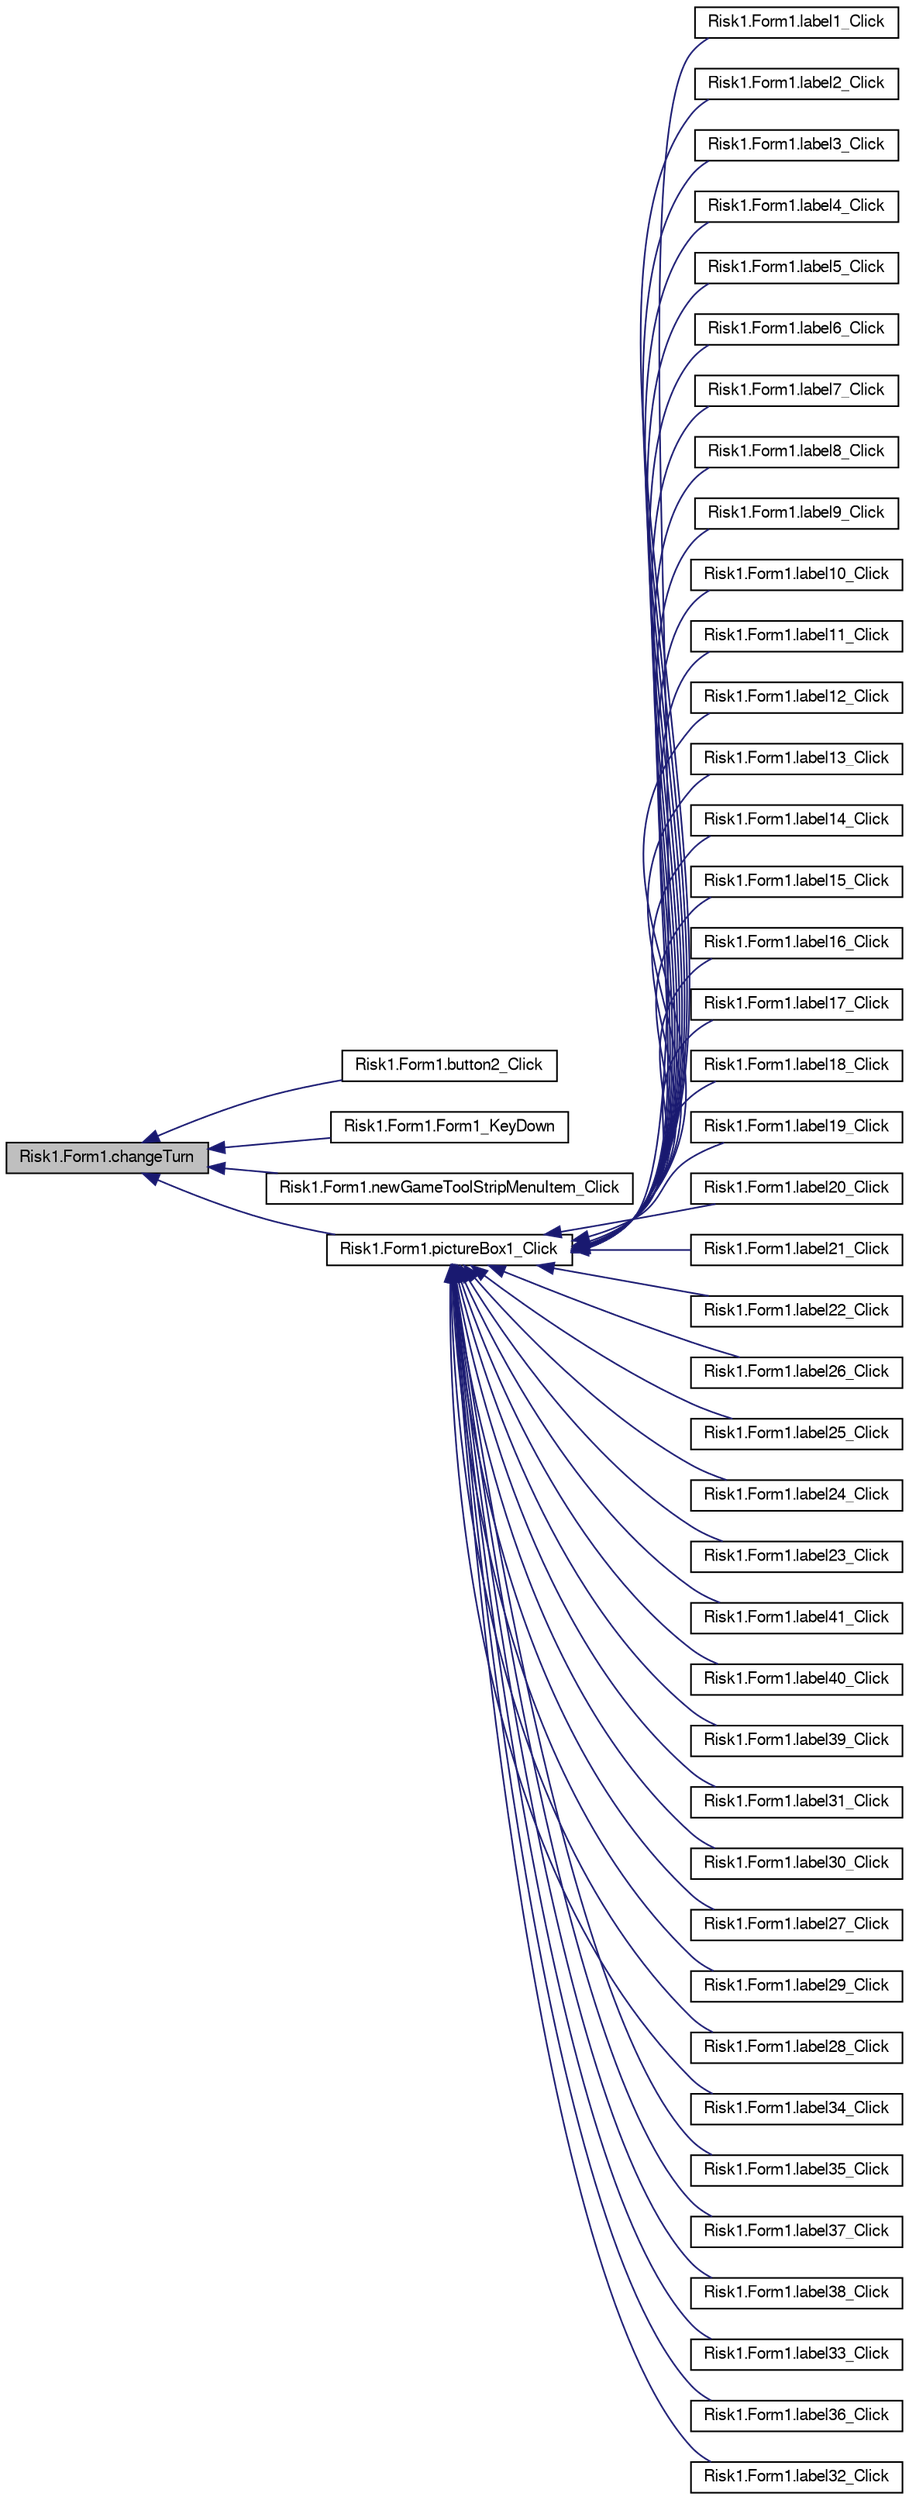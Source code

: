 digraph G
{
  bgcolor="transparent";
  edge [fontname="FreeSans",fontsize="10",labelfontname="FreeSans",labelfontsize="10"];
  node [fontname="FreeSans",fontsize="10",shape=record];
  rankdir="LR";
  Node1 [label="Risk1.Form1.changeTurn",height=0.2,width=0.4,color="black", fillcolor="grey75", style="filled" fontcolor="black"];
  Node1 -> Node2 [dir="back",color="midnightblue",fontsize="10",style="solid",fontname="FreeSans"];
  Node2 [label="Risk1.Form1.button2_Click",height=0.2,width=0.4,color="black",URL="$classRisk1_1_1Form1.html#a8f60a4061bbe11ace5f91ddf817ae165"];
  Node1 -> Node3 [dir="back",color="midnightblue",fontsize="10",style="solid",fontname="FreeSans"];
  Node3 [label="Risk1.Form1.Form1_KeyDown",height=0.2,width=0.4,color="black",URL="$classRisk1_1_1Form1.html#a0006073e9cd2c614444af8341e746251"];
  Node1 -> Node4 [dir="back",color="midnightblue",fontsize="10",style="solid",fontname="FreeSans"];
  Node4 [label="Risk1.Form1.newGameToolStripMenuItem_Click",height=0.2,width=0.4,color="black",URL="$classRisk1_1_1Form1.html#a33b0a37450d54eaf9cffa464044b6898"];
  Node1 -> Node5 [dir="back",color="midnightblue",fontsize="10",style="solid",fontname="FreeSans"];
  Node5 [label="Risk1.Form1.pictureBox1_Click",height=0.2,width=0.4,color="black",URL="$classRisk1_1_1Form1.html#aefee05c8e80333207f348827ebd415df"];
  Node5 -> Node6 [dir="back",color="midnightblue",fontsize="10",style="solid",fontname="FreeSans"];
  Node6 [label="Risk1.Form1.label1_Click",height=0.2,width=0.4,color="black",URL="$classRisk1_1_1Form1.html#ae73f7ccd82b88f7c3fdf50ddcf5688da"];
  Node5 -> Node7 [dir="back",color="midnightblue",fontsize="10",style="solid",fontname="FreeSans"];
  Node7 [label="Risk1.Form1.label2_Click",height=0.2,width=0.4,color="black",URL="$classRisk1_1_1Form1.html#ae82c1467328a1716c54815c1fb7d3939"];
  Node5 -> Node8 [dir="back",color="midnightblue",fontsize="10",style="solid",fontname="FreeSans"];
  Node8 [label="Risk1.Form1.label3_Click",height=0.2,width=0.4,color="black",URL="$classRisk1_1_1Form1.html#a20f3bcc7d2e272cf622df760ac2a9059"];
  Node5 -> Node9 [dir="back",color="midnightblue",fontsize="10",style="solid",fontname="FreeSans"];
  Node9 [label="Risk1.Form1.label4_Click",height=0.2,width=0.4,color="black",URL="$classRisk1_1_1Form1.html#ac3693dd82f27dce05709038c5339e78d"];
  Node5 -> Node10 [dir="back",color="midnightblue",fontsize="10",style="solid",fontname="FreeSans"];
  Node10 [label="Risk1.Form1.label5_Click",height=0.2,width=0.4,color="black",URL="$classRisk1_1_1Form1.html#a55b50088d0677c4b02fccc8e9d9b4bb0"];
  Node5 -> Node11 [dir="back",color="midnightblue",fontsize="10",style="solid",fontname="FreeSans"];
  Node11 [label="Risk1.Form1.label6_Click",height=0.2,width=0.4,color="black",URL="$classRisk1_1_1Form1.html#ad84a1a4be41f3a09c1028f0c8b20f9a5"];
  Node5 -> Node12 [dir="back",color="midnightblue",fontsize="10",style="solid",fontname="FreeSans"];
  Node12 [label="Risk1.Form1.label7_Click",height=0.2,width=0.4,color="black",URL="$classRisk1_1_1Form1.html#a49e079f4550e0c62b93c1165143dffe1"];
  Node5 -> Node13 [dir="back",color="midnightblue",fontsize="10",style="solid",fontname="FreeSans"];
  Node13 [label="Risk1.Form1.label8_Click",height=0.2,width=0.4,color="black",URL="$classRisk1_1_1Form1.html#a0807927097c01b8c41b3f3d10669a2cb"];
  Node5 -> Node14 [dir="back",color="midnightblue",fontsize="10",style="solid",fontname="FreeSans"];
  Node14 [label="Risk1.Form1.label9_Click",height=0.2,width=0.4,color="black",URL="$classRisk1_1_1Form1.html#aea07a9f4baca761d43c0d398cfdf40ba"];
  Node5 -> Node15 [dir="back",color="midnightblue",fontsize="10",style="solid",fontname="FreeSans"];
  Node15 [label="Risk1.Form1.label10_Click",height=0.2,width=0.4,color="black",URL="$classRisk1_1_1Form1.html#af62edd64b39c82d60e5e7934f509f4c0"];
  Node5 -> Node16 [dir="back",color="midnightblue",fontsize="10",style="solid",fontname="FreeSans"];
  Node16 [label="Risk1.Form1.label11_Click",height=0.2,width=0.4,color="black",URL="$classRisk1_1_1Form1.html#a3c51e0a20e26cb0118417934cfa56630"];
  Node5 -> Node17 [dir="back",color="midnightblue",fontsize="10",style="solid",fontname="FreeSans"];
  Node17 [label="Risk1.Form1.label12_Click",height=0.2,width=0.4,color="black",URL="$classRisk1_1_1Form1.html#ab8cdaa16812fb918505bbe2a02a652cd"];
  Node5 -> Node18 [dir="back",color="midnightblue",fontsize="10",style="solid",fontname="FreeSans"];
  Node18 [label="Risk1.Form1.label13_Click",height=0.2,width=0.4,color="black",URL="$classRisk1_1_1Form1.html#acad072588e96dcf515f80b5e9f774ac8"];
  Node5 -> Node19 [dir="back",color="midnightblue",fontsize="10",style="solid",fontname="FreeSans"];
  Node19 [label="Risk1.Form1.label14_Click",height=0.2,width=0.4,color="black",URL="$classRisk1_1_1Form1.html#a14fb1beb811e4742bba0678515f61654"];
  Node5 -> Node20 [dir="back",color="midnightblue",fontsize="10",style="solid",fontname="FreeSans"];
  Node20 [label="Risk1.Form1.label15_Click",height=0.2,width=0.4,color="black",URL="$classRisk1_1_1Form1.html#a8e59ec75e47220af2d4aeca5aa347b57"];
  Node5 -> Node21 [dir="back",color="midnightblue",fontsize="10",style="solid",fontname="FreeSans"];
  Node21 [label="Risk1.Form1.label16_Click",height=0.2,width=0.4,color="black",URL="$classRisk1_1_1Form1.html#a66ca6fc642eec49917dd1ab3672a3714"];
  Node5 -> Node22 [dir="back",color="midnightblue",fontsize="10",style="solid",fontname="FreeSans"];
  Node22 [label="Risk1.Form1.label17_Click",height=0.2,width=0.4,color="black",URL="$classRisk1_1_1Form1.html#a25429bb10992d4457d5f4ad2e60083d0"];
  Node5 -> Node23 [dir="back",color="midnightblue",fontsize="10",style="solid",fontname="FreeSans"];
  Node23 [label="Risk1.Form1.label18_Click",height=0.2,width=0.4,color="black",URL="$classRisk1_1_1Form1.html#a08b02c827fd1f992778ff1d11426d757"];
  Node5 -> Node24 [dir="back",color="midnightblue",fontsize="10",style="solid",fontname="FreeSans"];
  Node24 [label="Risk1.Form1.label19_Click",height=0.2,width=0.4,color="black",URL="$classRisk1_1_1Form1.html#a26f04a861dd60ef610793e25af49af53"];
  Node5 -> Node25 [dir="back",color="midnightblue",fontsize="10",style="solid",fontname="FreeSans"];
  Node25 [label="Risk1.Form1.label20_Click",height=0.2,width=0.4,color="black",URL="$classRisk1_1_1Form1.html#a22ace169bfaa5b48fe38c7fb757cecc3"];
  Node5 -> Node26 [dir="back",color="midnightblue",fontsize="10",style="solid",fontname="FreeSans"];
  Node26 [label="Risk1.Form1.label21_Click",height=0.2,width=0.4,color="black",URL="$classRisk1_1_1Form1.html#a945f0a2422b22f3f028a9d83d17223cb"];
  Node5 -> Node27 [dir="back",color="midnightblue",fontsize="10",style="solid",fontname="FreeSans"];
  Node27 [label="Risk1.Form1.label22_Click",height=0.2,width=0.4,color="black",URL="$classRisk1_1_1Form1.html#a587cdfc4bec32537f5e25525292a825c"];
  Node5 -> Node28 [dir="back",color="midnightblue",fontsize="10",style="solid",fontname="FreeSans"];
  Node28 [label="Risk1.Form1.label26_Click",height=0.2,width=0.4,color="black",URL="$classRisk1_1_1Form1.html#a0e6324cca432d223d7ee19779f7022a2"];
  Node5 -> Node29 [dir="back",color="midnightblue",fontsize="10",style="solid",fontname="FreeSans"];
  Node29 [label="Risk1.Form1.label25_Click",height=0.2,width=0.4,color="black",URL="$classRisk1_1_1Form1.html#a84032b1821f3bc6598dba28c4ddb6025"];
  Node5 -> Node30 [dir="back",color="midnightblue",fontsize="10",style="solid",fontname="FreeSans"];
  Node30 [label="Risk1.Form1.label24_Click",height=0.2,width=0.4,color="black",URL="$classRisk1_1_1Form1.html#a4ee7655dbf6f1799a827ef94188fe09a"];
  Node5 -> Node31 [dir="back",color="midnightblue",fontsize="10",style="solid",fontname="FreeSans"];
  Node31 [label="Risk1.Form1.label23_Click",height=0.2,width=0.4,color="black",URL="$classRisk1_1_1Form1.html#a9b8a896a37c4dfcb662ff5901256f0d8"];
  Node5 -> Node32 [dir="back",color="midnightblue",fontsize="10",style="solid",fontname="FreeSans"];
  Node32 [label="Risk1.Form1.label41_Click",height=0.2,width=0.4,color="black",URL="$classRisk1_1_1Form1.html#a8e7be8f7cb2235d501513fd1a7ad2fd9"];
  Node5 -> Node33 [dir="back",color="midnightblue",fontsize="10",style="solid",fontname="FreeSans"];
  Node33 [label="Risk1.Form1.label40_Click",height=0.2,width=0.4,color="black",URL="$classRisk1_1_1Form1.html#a7ca841db205af54914c9068d91df89a4"];
  Node5 -> Node34 [dir="back",color="midnightblue",fontsize="10",style="solid",fontname="FreeSans"];
  Node34 [label="Risk1.Form1.label39_Click",height=0.2,width=0.4,color="black",URL="$classRisk1_1_1Form1.html#ad1a3d1afca4a7dbb301c83400cb609ad"];
  Node5 -> Node35 [dir="back",color="midnightblue",fontsize="10",style="solid",fontname="FreeSans"];
  Node35 [label="Risk1.Form1.label31_Click",height=0.2,width=0.4,color="black",URL="$classRisk1_1_1Form1.html#a1b6d0068123a171108f437117a9462a1"];
  Node5 -> Node36 [dir="back",color="midnightblue",fontsize="10",style="solid",fontname="FreeSans"];
  Node36 [label="Risk1.Form1.label30_Click",height=0.2,width=0.4,color="black",URL="$classRisk1_1_1Form1.html#aef8c55820e59f8166c12cc4c3da764a4"];
  Node5 -> Node37 [dir="back",color="midnightblue",fontsize="10",style="solid",fontname="FreeSans"];
  Node37 [label="Risk1.Form1.label27_Click",height=0.2,width=0.4,color="black",URL="$classRisk1_1_1Form1.html#ae33a3f0f210a3f1a1ff2f7fd9489120f"];
  Node5 -> Node38 [dir="back",color="midnightblue",fontsize="10",style="solid",fontname="FreeSans"];
  Node38 [label="Risk1.Form1.label29_Click",height=0.2,width=0.4,color="black",URL="$classRisk1_1_1Form1.html#aab3814365d52f98f4c5d2450e8a27f46"];
  Node5 -> Node39 [dir="back",color="midnightblue",fontsize="10",style="solid",fontname="FreeSans"];
  Node39 [label="Risk1.Form1.label28_Click",height=0.2,width=0.4,color="black",URL="$classRisk1_1_1Form1.html#a2a31962ac6a4966466dc42c36d8430ec"];
  Node5 -> Node40 [dir="back",color="midnightblue",fontsize="10",style="solid",fontname="FreeSans"];
  Node40 [label="Risk1.Form1.label34_Click",height=0.2,width=0.4,color="black",URL="$classRisk1_1_1Form1.html#ac29b2651b3c8be1d0b995605734d968a"];
  Node5 -> Node41 [dir="back",color="midnightblue",fontsize="10",style="solid",fontname="FreeSans"];
  Node41 [label="Risk1.Form1.label35_Click",height=0.2,width=0.4,color="black",URL="$classRisk1_1_1Form1.html#a39871c9f66ad6148a154e2497413554a"];
  Node5 -> Node42 [dir="back",color="midnightblue",fontsize="10",style="solid",fontname="FreeSans"];
  Node42 [label="Risk1.Form1.label37_Click",height=0.2,width=0.4,color="black",URL="$classRisk1_1_1Form1.html#ae3ee521fae5841a59d4aaacabd9f3ad9"];
  Node5 -> Node43 [dir="back",color="midnightblue",fontsize="10",style="solid",fontname="FreeSans"];
  Node43 [label="Risk1.Form1.label38_Click",height=0.2,width=0.4,color="black",URL="$classRisk1_1_1Form1.html#a70f8dbfe95c84e01bf192768f3754db8"];
  Node5 -> Node44 [dir="back",color="midnightblue",fontsize="10",style="solid",fontname="FreeSans"];
  Node44 [label="Risk1.Form1.label33_Click",height=0.2,width=0.4,color="black",URL="$classRisk1_1_1Form1.html#a540eceb6c480fa23fc62be728beab581"];
  Node5 -> Node45 [dir="back",color="midnightblue",fontsize="10",style="solid",fontname="FreeSans"];
  Node45 [label="Risk1.Form1.label36_Click",height=0.2,width=0.4,color="black",URL="$classRisk1_1_1Form1.html#af32effd41501b70fe4706d8c6fd90499"];
  Node5 -> Node46 [dir="back",color="midnightblue",fontsize="10",style="solid",fontname="FreeSans"];
  Node46 [label="Risk1.Form1.label32_Click",height=0.2,width=0.4,color="black",URL="$classRisk1_1_1Form1.html#ad657792a028bfacc185f42ef0c5369d6"];
}
